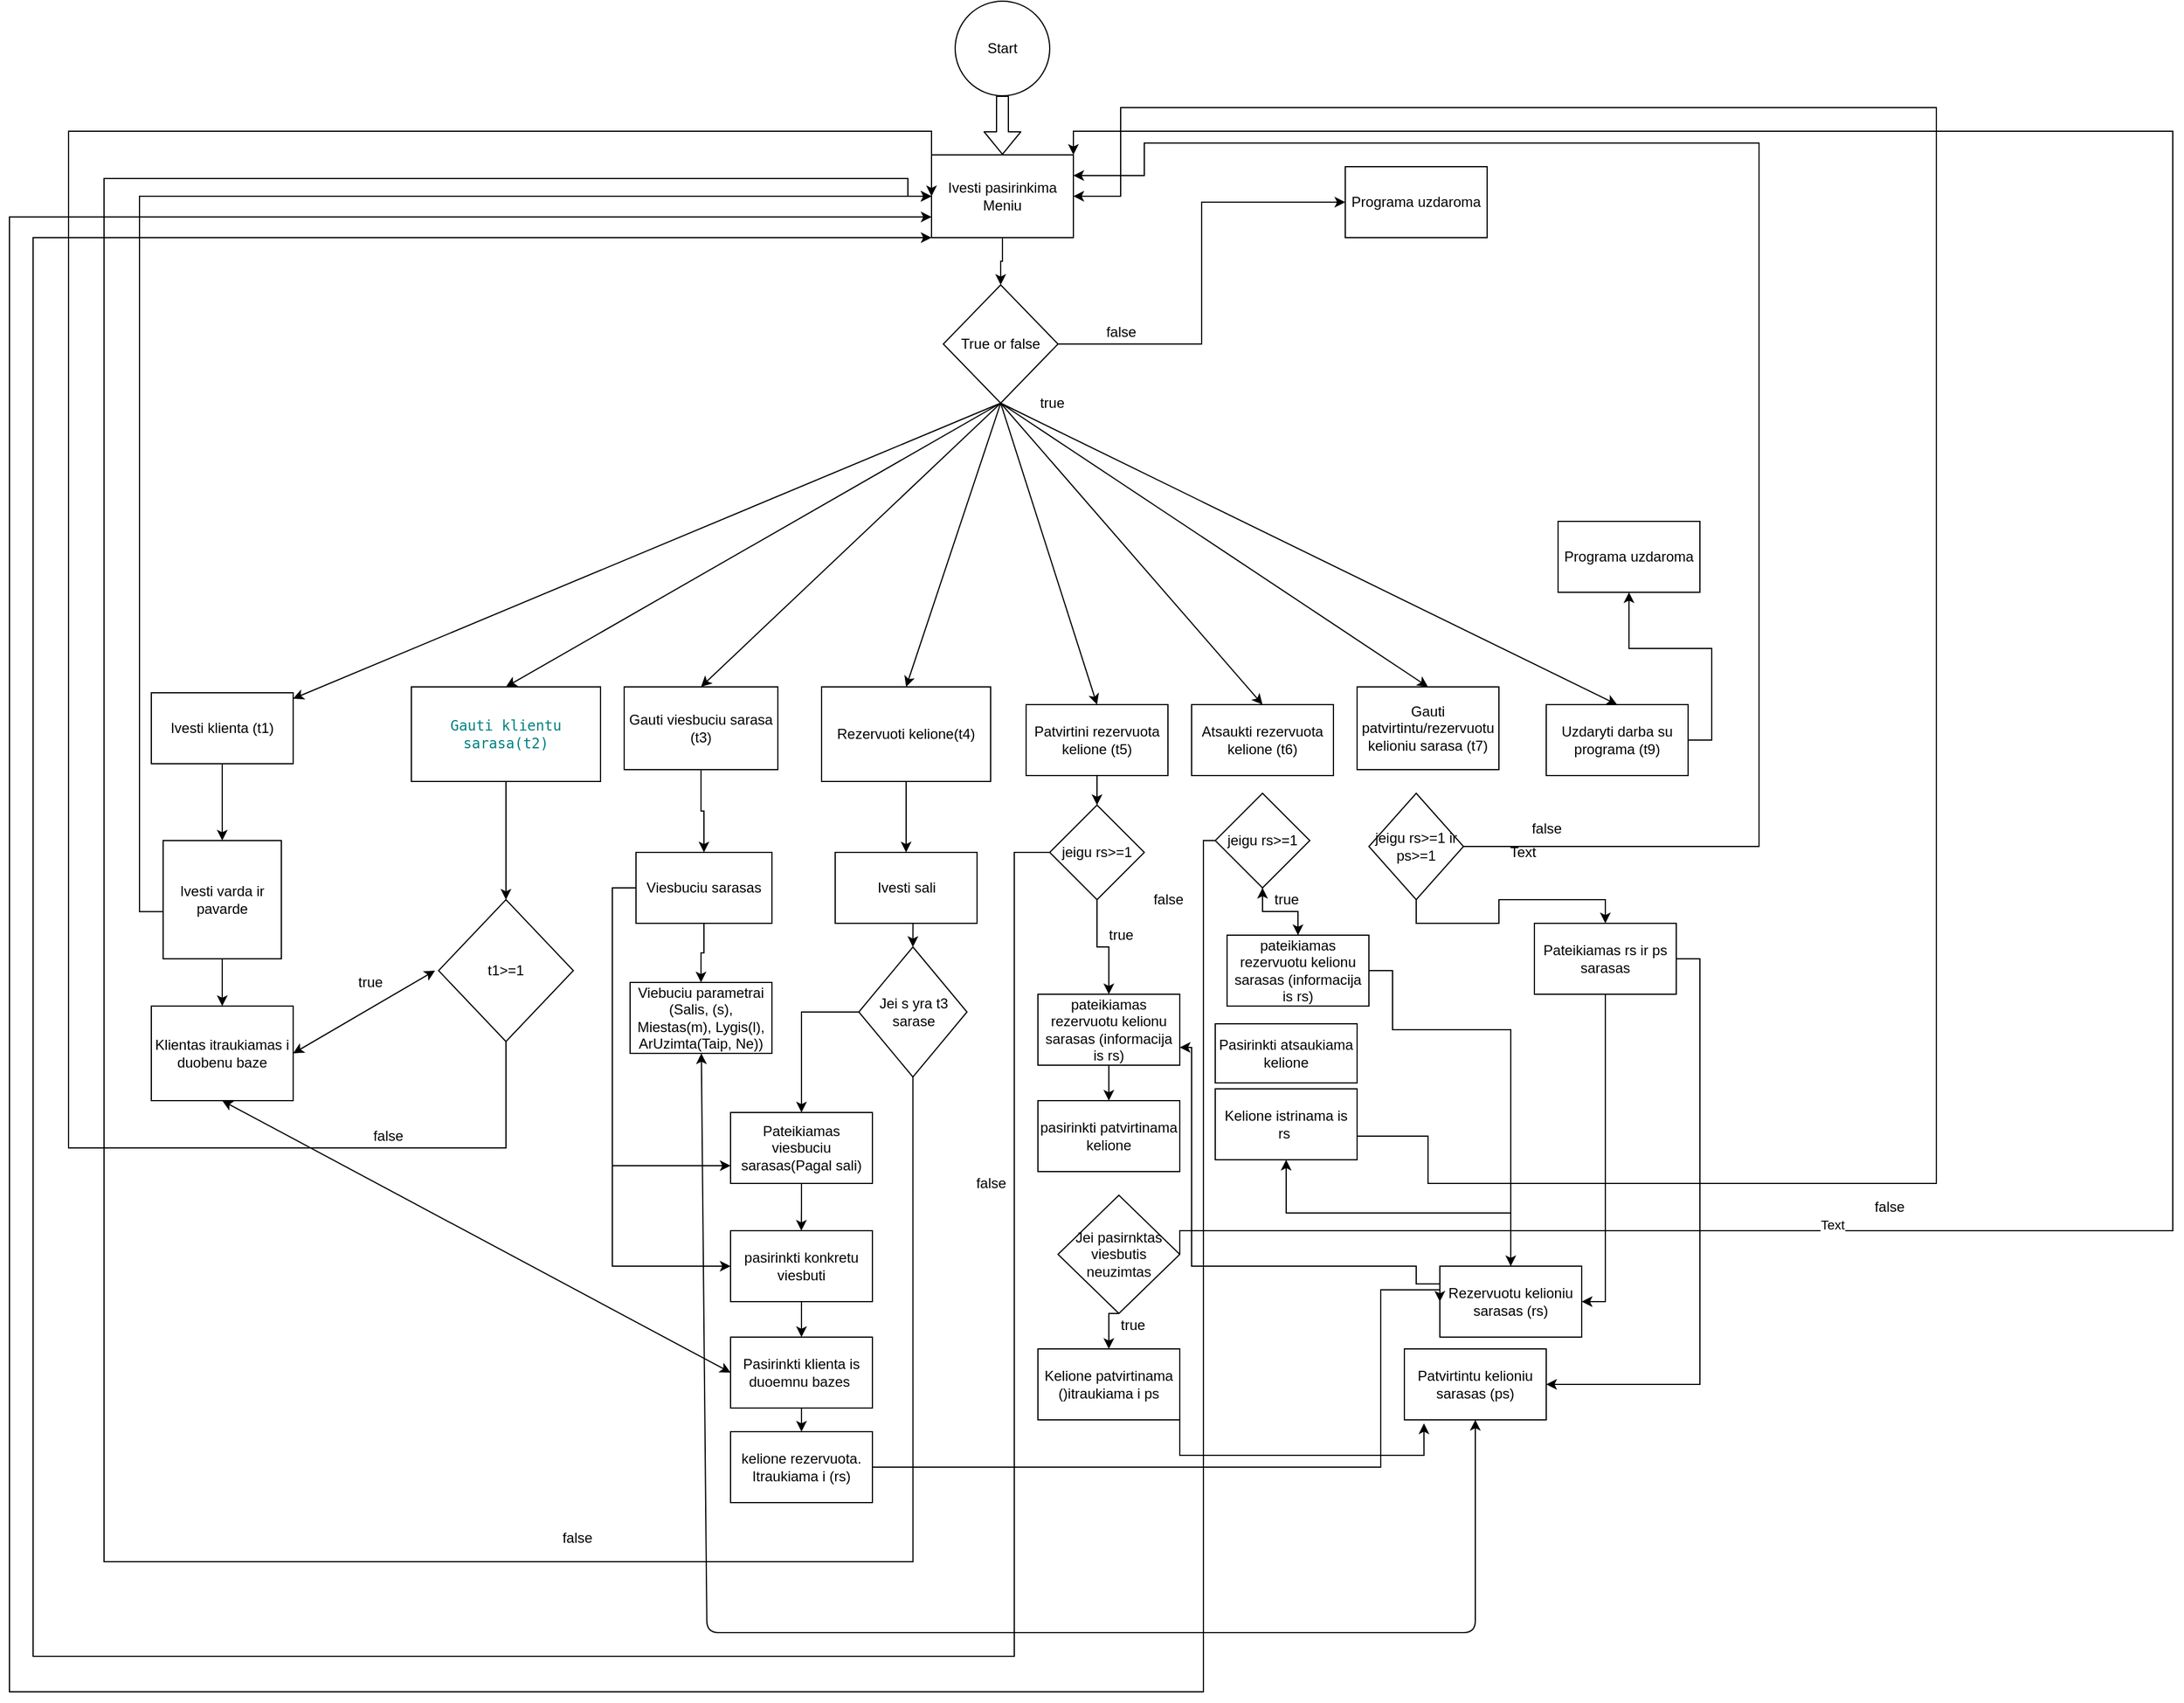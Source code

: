 <mxfile version="13.8.5" type="github"><diagram id="2vNonAhMgDnT4JvNwAJy" name="Page-1"><mxGraphModel dx="2076" dy="1160" grid="1" gridSize="10" guides="1" tooltips="1" connect="1" arrows="1" fold="1" page="1" pageScale="1" pageWidth="827" pageHeight="1169" math="0" shadow="0"><root><mxCell id="0"/><mxCell id="1" parent="0"/><mxCell id="WD3EfphbNT_lVAOyRKXD-26" style="edgeStyle=orthogonalEdgeStyle;rounded=0;orthogonalLoop=1;jettySize=auto;html=1;exitX=0.5;exitY=1;exitDx=0;exitDy=0;" edge="1" parent="1" source="o8tx3uXJl7kgVibqLy7r-1" target="WD3EfphbNT_lVAOyRKXD-19"><mxGeometry relative="1" as="geometry"/></mxCell><mxCell id="o8tx3uXJl7kgVibqLy7r-1" value="Ivesti pasirinkima Meniu" style="rounded=0;whiteSpace=wrap;html=1;direction=east;" parent="1" vertex="1"><mxGeometry x="800" y="150" width="120" height="70" as="geometry"/></mxCell><mxCell id="o8tx3uXJl7kgVibqLy7r-2" value="Ivesti klienta (t1)" style="rounded=0;whiteSpace=wrap;html=1;" parent="1" vertex="1"><mxGeometry x="140" y="605" width="120" height="60" as="geometry"/></mxCell><mxCell id="WD3EfphbNT_lVAOyRKXD-34" style="edgeStyle=orthogonalEdgeStyle;rounded=0;orthogonalLoop=1;jettySize=auto;html=1;exitX=0.5;exitY=1;exitDx=0;exitDy=0;" edge="1" parent="1" source="o8tx3uXJl7kgVibqLy7r-3" target="WD3EfphbNT_lVAOyRKXD-31"><mxGeometry relative="1" as="geometry"/></mxCell><mxCell id="o8tx3uXJl7kgVibqLy7r-3" value="&lt;font color=&quot;#008080&quot; face=&quot;jetbrains mono, monospace&quot;&gt;Gauti klientu sarasa(t2)&lt;/font&gt;" style="rounded=0;whiteSpace=wrap;html=1;" parent="1" vertex="1"><mxGeometry x="360" y="600" width="160" height="80" as="geometry"/></mxCell><mxCell id="WD3EfphbNT_lVAOyRKXD-99" style="edgeStyle=orthogonalEdgeStyle;rounded=0;orthogonalLoop=1;jettySize=auto;html=1;exitX=0.5;exitY=1;exitDx=0;exitDy=0;entryX=0.5;entryY=0;entryDx=0;entryDy=0;" edge="1" parent="1" source="o8tx3uXJl7kgVibqLy7r-4" target="WD3EfphbNT_lVAOyRKXD-38"><mxGeometry relative="1" as="geometry"/></mxCell><mxCell id="o8tx3uXJl7kgVibqLy7r-4" value="Gauti viesbuciu sarasa (t3)" style="rounded=0;whiteSpace=wrap;html=1;" parent="1" vertex="1"><mxGeometry x="540" y="600" width="130" height="70" as="geometry"/></mxCell><mxCell id="o8tx3uXJl7kgVibqLy7r-9" value="" style="endArrow=classic;html=1;exitX=0.5;exitY=1;exitDx=0;exitDy=0;" parent="1" source="WD3EfphbNT_lVAOyRKXD-19" target="o8tx3uXJl7kgVibqLy7r-2" edge="1"><mxGeometry width="50" height="50" relative="1" as="geometry"><mxPoint x="360" y="120" as="sourcePoint"/><mxPoint x="410" y="70" as="targetPoint"/></mxGeometry></mxCell><mxCell id="o8tx3uXJl7kgVibqLy7r-10" value="" style="endArrow=classic;html=1;exitX=0.5;exitY=1;exitDx=0;exitDy=0;entryX=0.5;entryY=0;entryDx=0;entryDy=0;" parent="1" source="WD3EfphbNT_lVAOyRKXD-19" target="o8tx3uXJl7kgVibqLy7r-3" edge="1"><mxGeometry width="50" height="50" relative="1" as="geometry"><mxPoint x="400" y="300" as="sourcePoint"/><mxPoint x="450" y="250" as="targetPoint"/></mxGeometry></mxCell><mxCell id="o8tx3uXJl7kgVibqLy7r-12" value="" style="endArrow=classic;html=1;exitX=0.5;exitY=1;exitDx=0;exitDy=0;entryX=0.5;entryY=0;entryDx=0;entryDy=0;" parent="1" source="WD3EfphbNT_lVAOyRKXD-19" target="o8tx3uXJl7kgVibqLy7r-4" edge="1"><mxGeometry width="50" height="50" relative="1" as="geometry"><mxPoint x="400" y="200" as="sourcePoint"/><mxPoint x="450" y="150" as="targetPoint"/></mxGeometry></mxCell><mxCell id="o8tx3uXJl7kgVibqLy7r-13" value="Start" style="ellipse;whiteSpace=wrap;html=1;aspect=fixed;" parent="1" vertex="1"><mxGeometry x="820" y="20" width="80" height="80" as="geometry"/></mxCell><mxCell id="o8tx3uXJl7kgVibqLy7r-14" value="" style="shape=flexArrow;endArrow=classic;html=1;exitX=0.5;exitY=1;exitDx=0;exitDy=0;" parent="1" target="o8tx3uXJl7kgVibqLy7r-1" edge="1" source="o8tx3uXJl7kgVibqLy7r-13"><mxGeometry width="50" height="50" relative="1" as="geometry"><mxPoint x="363" y="90" as="sourcePoint"/><mxPoint x="410" y="40" as="targetPoint"/></mxGeometry></mxCell><mxCell id="WD3EfphbNT_lVAOyRKXD-29" style="edgeStyle=orthogonalEdgeStyle;rounded=0;orthogonalLoop=1;jettySize=auto;html=1;exitX=0.5;exitY=1;exitDx=0;exitDy=0;" edge="1" parent="1" source="o8tx3uXJl7kgVibqLy7r-15" target="WD3EfphbNT_lVAOyRKXD-30"><mxGeometry relative="1" as="geometry"><mxPoint x="199.857" y="870" as="targetPoint"/></mxGeometry></mxCell><mxCell id="o8tx3uXJl7kgVibqLy7r-15" value="Ivesti varda ir pavarde" style="whiteSpace=wrap;html=1;aspect=fixed;" parent="1" vertex="1"><mxGeometry x="150" y="730" width="100" height="100" as="geometry"/></mxCell><mxCell id="o8tx3uXJl7kgVibqLy7r-16" value="" style="endArrow=classic;html=1;exitX=0.5;exitY=1;exitDx=0;exitDy=0;entryX=0.5;entryY=0;entryDx=0;entryDy=0;" parent="1" source="o8tx3uXJl7kgVibqLy7r-2" target="o8tx3uXJl7kgVibqLy7r-15" edge="1"><mxGeometry width="50" height="50" relative="1" as="geometry"><mxPoint x="440" y="610" as="sourcePoint"/><mxPoint x="490" y="560" as="targetPoint"/></mxGeometry></mxCell><mxCell id="o8tx3uXJl7kgVibqLy7r-23" style="edgeStyle=orthogonalEdgeStyle;rounded=0;orthogonalLoop=1;jettySize=auto;html=1;exitX=0.001;exitY=0.601;exitDx=0;exitDy=0;entryX=0;entryY=0.5;entryDx=0;entryDy=0;exitPerimeter=0;" parent="1" source="o8tx3uXJl7kgVibqLy7r-15" target="o8tx3uXJl7kgVibqLy7r-1" edge="1"><mxGeometry relative="1" as="geometry"><mxPoint x="110" y="500" as="sourcePoint"/></mxGeometry></mxCell><mxCell id="WD3EfphbNT_lVAOyRKXD-57" style="edgeStyle=orthogonalEdgeStyle;rounded=0;orthogonalLoop=1;jettySize=auto;html=1;exitX=0.5;exitY=1;exitDx=0;exitDy=0;" edge="1" parent="1" source="WD3EfphbNT_lVAOyRKXD-3" target="WD3EfphbNT_lVAOyRKXD-40"><mxGeometry relative="1" as="geometry"/></mxCell><mxCell id="WD3EfphbNT_lVAOyRKXD-3" value="Rezervuoti kelione(t4)" style="rounded=0;whiteSpace=wrap;html=1;" vertex="1" parent="1"><mxGeometry x="707" y="600" width="143" height="80" as="geometry"/></mxCell><mxCell id="WD3EfphbNT_lVAOyRKXD-74" style="edgeStyle=orthogonalEdgeStyle;rounded=0;orthogonalLoop=1;jettySize=auto;html=1;exitX=0.5;exitY=1;exitDx=0;exitDy=0;" edge="1" parent="1" source="WD3EfphbNT_lVAOyRKXD-4" target="WD3EfphbNT_lVAOyRKXD-61"><mxGeometry relative="1" as="geometry"/></mxCell><mxCell id="WD3EfphbNT_lVAOyRKXD-4" value="Patvirtini rezervuota kelione (t5)" style="rounded=0;whiteSpace=wrap;html=1;" vertex="1" parent="1"><mxGeometry x="880" y="615" width="120" height="60" as="geometry"/></mxCell><mxCell id="WD3EfphbNT_lVAOyRKXD-5" value="Gauti patvirtintu/rezervuotu kelioniu sarasa (t7)" style="rounded=0;whiteSpace=wrap;html=1;" vertex="1" parent="1"><mxGeometry x="1160" y="600" width="120" height="70" as="geometry"/></mxCell><mxCell id="WD3EfphbNT_lVAOyRKXD-7" value="Atsaukti rezervuota kelione (t6)" style="rounded=0;whiteSpace=wrap;html=1;" vertex="1" parent="1"><mxGeometry x="1020" y="615" width="120" height="60" as="geometry"/></mxCell><mxCell id="WD3EfphbNT_lVAOyRKXD-97" style="edgeStyle=orthogonalEdgeStyle;rounded=0;orthogonalLoop=1;jettySize=auto;html=1;exitX=1;exitY=0.5;exitDx=0;exitDy=0;" edge="1" parent="1" source="WD3EfphbNT_lVAOyRKXD-8" target="WD3EfphbNT_lVAOyRKXD-98"><mxGeometry relative="1" as="geometry"><mxPoint x="1390" y="490" as="targetPoint"/></mxGeometry></mxCell><mxCell id="WD3EfphbNT_lVAOyRKXD-8" value="Uzdaryti darba su programa (t9)" style="rounded=0;whiteSpace=wrap;html=1;" vertex="1" parent="1"><mxGeometry x="1320" y="615" width="120" height="60" as="geometry"/></mxCell><mxCell id="WD3EfphbNT_lVAOyRKXD-10" value="" style="endArrow=classic;html=1;entryX=0.5;entryY=0;entryDx=0;entryDy=0;exitX=0.5;exitY=1;exitDx=0;exitDy=0;" edge="1" parent="1" source="WD3EfphbNT_lVAOyRKXD-19" target="WD3EfphbNT_lVAOyRKXD-3"><mxGeometry width="50" height="50" relative="1" as="geometry"><mxPoint x="365" y="220" as="sourcePoint"/><mxPoint x="830" y="270" as="targetPoint"/></mxGeometry></mxCell><mxCell id="WD3EfphbNT_lVAOyRKXD-12" value="" style="endArrow=classic;html=1;exitX=0.5;exitY=1;exitDx=0;exitDy=0;entryX=0.5;entryY=0;entryDx=0;entryDy=0;" edge="1" parent="1" source="WD3EfphbNT_lVAOyRKXD-19" target="WD3EfphbNT_lVAOyRKXD-4"><mxGeometry width="50" height="50" relative="1" as="geometry"><mxPoint x="780" y="320" as="sourcePoint"/><mxPoint x="830" y="270" as="targetPoint"/></mxGeometry></mxCell><mxCell id="WD3EfphbNT_lVAOyRKXD-13" value="" style="endArrow=classic;html=1;exitX=0.5;exitY=1;exitDx=0;exitDy=0;exitPerimeter=0;entryX=0.5;entryY=0;entryDx=0;entryDy=0;" edge="1" parent="1" source="WD3EfphbNT_lVAOyRKXD-19" target="WD3EfphbNT_lVAOyRKXD-7"><mxGeometry width="50" height="50" relative="1" as="geometry"><mxPoint x="590" y="295" as="sourcePoint"/><mxPoint x="1040" y="345" as="targetPoint"/></mxGeometry></mxCell><mxCell id="WD3EfphbNT_lVAOyRKXD-14" value="" style="endArrow=classic;html=1;exitX=0.5;exitY=1;exitDx=0;exitDy=0;entryX=0.5;entryY=0;entryDx=0;entryDy=0;" edge="1" parent="1" source="WD3EfphbNT_lVAOyRKXD-19" target="WD3EfphbNT_lVAOyRKXD-5"><mxGeometry width="50" height="50" relative="1" as="geometry"><mxPoint x="780" y="320" as="sourcePoint"/><mxPoint x="830" y="270" as="targetPoint"/></mxGeometry></mxCell><mxCell id="WD3EfphbNT_lVAOyRKXD-15" value="" style="endArrow=classic;html=1;exitX=0.5;exitY=1;exitDx=0;exitDy=0;entryX=0.5;entryY=0;entryDx=0;entryDy=0;" edge="1" parent="1" source="WD3EfphbNT_lVAOyRKXD-19" target="WD3EfphbNT_lVAOyRKXD-8"><mxGeometry width="50" height="50" relative="1" as="geometry"><mxPoint x="800" y="320" as="sourcePoint"/><mxPoint x="850" y="270" as="targetPoint"/></mxGeometry></mxCell><mxCell id="WD3EfphbNT_lVAOyRKXD-24" style="edgeStyle=orthogonalEdgeStyle;rounded=0;orthogonalLoop=1;jettySize=auto;html=1;exitX=1;exitY=0.5;exitDx=0;exitDy=0;entryX=0;entryY=0.5;entryDx=0;entryDy=0;" edge="1" parent="1" source="WD3EfphbNT_lVAOyRKXD-19" target="WD3EfphbNT_lVAOyRKXD-23"><mxGeometry relative="1" as="geometry"/></mxCell><mxCell id="WD3EfphbNT_lVAOyRKXD-19" value="True or false" style="rhombus;whiteSpace=wrap;html=1;" vertex="1" parent="1"><mxGeometry x="810" y="260" width="97" height="100" as="geometry"/></mxCell><mxCell id="WD3EfphbNT_lVAOyRKXD-23" value="Programa uzdaroma" style="rounded=0;whiteSpace=wrap;html=1;" vertex="1" parent="1"><mxGeometry x="1150" y="160" width="120" height="60" as="geometry"/></mxCell><mxCell id="WD3EfphbNT_lVAOyRKXD-25" value="false" style="text;html=1;align=center;verticalAlign=middle;resizable=0;points=[];autosize=1;" vertex="1" parent="1"><mxGeometry x="940" y="290" width="40" height="20" as="geometry"/></mxCell><mxCell id="WD3EfphbNT_lVAOyRKXD-27" value="&amp;nbsp;true" style="text;html=1;align=center;verticalAlign=middle;resizable=0;points=[];autosize=1;" vertex="1" parent="1"><mxGeometry x="880" y="350" width="40" height="20" as="geometry"/></mxCell><mxCell id="WD3EfphbNT_lVAOyRKXD-30" value="Klientas itraukiamas i duobenu baze" style="rounded=0;whiteSpace=wrap;html=1;" vertex="1" parent="1"><mxGeometry x="140" y="870" width="120" height="80" as="geometry"/></mxCell><mxCell id="WD3EfphbNT_lVAOyRKXD-32" style="edgeStyle=orthogonalEdgeStyle;rounded=0;orthogonalLoop=1;jettySize=auto;html=1;exitX=0.5;exitY=1;exitDx=0;exitDy=0;entryX=0;entryY=0.5;entryDx=0;entryDy=0;" edge="1" parent="1" source="WD3EfphbNT_lVAOyRKXD-31" target="o8tx3uXJl7kgVibqLy7r-1"><mxGeometry relative="1" as="geometry"><mxPoint x="610" y="820" as="targetPoint"/><Array as="points"><mxPoint x="440" y="990"/><mxPoint x="70" y="990"/><mxPoint x="70" y="130"/><mxPoint x="800" y="130"/></Array></mxGeometry></mxCell><mxCell id="WD3EfphbNT_lVAOyRKXD-31" value="t1&amp;gt;=1" style="rhombus;whiteSpace=wrap;html=1;" vertex="1" parent="1"><mxGeometry x="383" y="780" width="114" height="120" as="geometry"/></mxCell><mxCell id="WD3EfphbNT_lVAOyRKXD-35" value="false" style="text;html=1;align=center;verticalAlign=middle;resizable=0;points=[];autosize=1;" vertex="1" parent="1"><mxGeometry x="320" y="970" width="40" height="20" as="geometry"/></mxCell><mxCell id="WD3EfphbNT_lVAOyRKXD-36" value="" style="endArrow=classic;startArrow=classic;html=1;exitX=1;exitY=0.5;exitDx=0;exitDy=0;" edge="1" parent="1" source="WD3EfphbNT_lVAOyRKXD-30"><mxGeometry width="50" height="50" relative="1" as="geometry"><mxPoint x="510" y="920" as="sourcePoint"/><mxPoint x="380" y="840" as="targetPoint"/></mxGeometry></mxCell><mxCell id="WD3EfphbNT_lVAOyRKXD-37" value="true" style="text;html=1;align=center;verticalAlign=middle;resizable=0;points=[];autosize=1;" vertex="1" parent="1"><mxGeometry x="305" y="840" width="40" height="20" as="geometry"/></mxCell><mxCell id="WD3EfphbNT_lVAOyRKXD-47" style="edgeStyle=orthogonalEdgeStyle;rounded=0;orthogonalLoop=1;jettySize=auto;html=1;exitX=0;exitY=0.5;exitDx=0;exitDy=0;entryX=0;entryY=0.75;entryDx=0;entryDy=0;" edge="1" parent="1" source="WD3EfphbNT_lVAOyRKXD-38" target="WD3EfphbNT_lVAOyRKXD-45"><mxGeometry relative="1" as="geometry"/></mxCell><mxCell id="WD3EfphbNT_lVAOyRKXD-49" style="edgeStyle=orthogonalEdgeStyle;rounded=0;orthogonalLoop=1;jettySize=auto;html=1;exitX=0;exitY=0.5;exitDx=0;exitDy=0;entryX=0;entryY=0.5;entryDx=0;entryDy=0;" edge="1" parent="1" source="WD3EfphbNT_lVAOyRKXD-38" target="WD3EfphbNT_lVAOyRKXD-48"><mxGeometry relative="1" as="geometry"/></mxCell><mxCell id="WD3EfphbNT_lVAOyRKXD-100" style="edgeStyle=orthogonalEdgeStyle;rounded=0;orthogonalLoop=1;jettySize=auto;html=1;exitX=0.5;exitY=1;exitDx=0;exitDy=0;" edge="1" parent="1" source="WD3EfphbNT_lVAOyRKXD-38" target="WD3EfphbNT_lVAOyRKXD-39"><mxGeometry relative="1" as="geometry"/></mxCell><mxCell id="WD3EfphbNT_lVAOyRKXD-38" value="Viesbuciu sarasas" style="rounded=0;whiteSpace=wrap;html=1;" vertex="1" parent="1"><mxGeometry x="550" y="740" width="115" height="60" as="geometry"/></mxCell><mxCell id="WD3EfphbNT_lVAOyRKXD-39" value="Viebuciu parametrai (Salis, (s), Miestas(m), Lygis(l), ArUzimta(Taip, Ne))" style="rounded=0;whiteSpace=wrap;html=1;" vertex="1" parent="1"><mxGeometry x="545" y="850" width="120" height="60" as="geometry"/></mxCell><mxCell id="WD3EfphbNT_lVAOyRKXD-58" style="edgeStyle=orthogonalEdgeStyle;rounded=0;orthogonalLoop=1;jettySize=auto;html=1;exitX=0.5;exitY=1;exitDx=0;exitDy=0;entryX=0.5;entryY=0;entryDx=0;entryDy=0;" edge="1" parent="1" source="WD3EfphbNT_lVAOyRKXD-40" target="WD3EfphbNT_lVAOyRKXD-41"><mxGeometry relative="1" as="geometry"/></mxCell><mxCell id="WD3EfphbNT_lVAOyRKXD-40" value="Ivesti sali" style="rounded=0;whiteSpace=wrap;html=1;" vertex="1" parent="1"><mxGeometry x="718.5" y="740" width="120" height="60" as="geometry"/></mxCell><mxCell id="WD3EfphbNT_lVAOyRKXD-42" style="edgeStyle=orthogonalEdgeStyle;rounded=0;orthogonalLoop=1;jettySize=auto;html=1;exitX=0.5;exitY=1;exitDx=0;exitDy=0;entryX=0;entryY=0.5;entryDx=0;entryDy=0;" edge="1" parent="1" source="WD3EfphbNT_lVAOyRKXD-41" target="o8tx3uXJl7kgVibqLy7r-1"><mxGeometry relative="1" as="geometry"><Array as="points"><mxPoint x="784" y="1340"/><mxPoint x="100" y="1340"/><mxPoint x="100" y="170"/><mxPoint x="780" y="170"/><mxPoint x="780" y="185"/></Array></mxGeometry></mxCell><mxCell id="WD3EfphbNT_lVAOyRKXD-44" style="edgeStyle=orthogonalEdgeStyle;rounded=0;orthogonalLoop=1;jettySize=auto;html=1;exitX=0;exitY=0.5;exitDx=0;exitDy=0;" edge="1" parent="1" source="WD3EfphbNT_lVAOyRKXD-41" target="WD3EfphbNT_lVAOyRKXD-45"><mxGeometry relative="1" as="geometry"><mxPoint x="860" y="910" as="targetPoint"/></mxGeometry></mxCell><mxCell id="WD3EfphbNT_lVAOyRKXD-41" value="Jei s yra t3 sarase" style="rhombus;whiteSpace=wrap;html=1;" vertex="1" parent="1"><mxGeometry x="738.5" y="820" width="91.5" height="110" as="geometry"/></mxCell><mxCell id="WD3EfphbNT_lVAOyRKXD-43" value="false" style="text;html=1;align=center;verticalAlign=middle;resizable=0;points=[];autosize=1;" vertex="1" parent="1"><mxGeometry x="480" y="1310" width="40" height="20" as="geometry"/></mxCell><mxCell id="WD3EfphbNT_lVAOyRKXD-46" style="edgeStyle=orthogonalEdgeStyle;rounded=0;orthogonalLoop=1;jettySize=auto;html=1;exitX=0.5;exitY=1;exitDx=0;exitDy=0;" edge="1" parent="1" source="WD3EfphbNT_lVAOyRKXD-45"><mxGeometry relative="1" as="geometry"><mxPoint x="689.857" y="1060" as="targetPoint"/></mxGeometry></mxCell><mxCell id="WD3EfphbNT_lVAOyRKXD-45" value="Pateikiamas viesbuciu sarasas(Pagal sali)" style="rounded=0;whiteSpace=wrap;html=1;" vertex="1" parent="1"><mxGeometry x="630" y="960" width="120" height="60" as="geometry"/></mxCell><mxCell id="WD3EfphbNT_lVAOyRKXD-53" style="edgeStyle=orthogonalEdgeStyle;rounded=0;orthogonalLoop=1;jettySize=auto;html=1;exitX=0.5;exitY=1;exitDx=0;exitDy=0;entryX=0.5;entryY=0;entryDx=0;entryDy=0;" edge="1" parent="1" source="WD3EfphbNT_lVAOyRKXD-48" target="WD3EfphbNT_lVAOyRKXD-50"><mxGeometry relative="1" as="geometry"/></mxCell><mxCell id="WD3EfphbNT_lVAOyRKXD-48" value="pasirinkti konkretu viesbuti" style="rounded=0;whiteSpace=wrap;html=1;" vertex="1" parent="1"><mxGeometry x="630" y="1060" width="120" height="60" as="geometry"/></mxCell><mxCell id="WD3EfphbNT_lVAOyRKXD-59" style="edgeStyle=orthogonalEdgeStyle;rounded=0;orthogonalLoop=1;jettySize=auto;html=1;exitX=0.5;exitY=1;exitDx=0;exitDy=0;entryX=0.5;entryY=0;entryDx=0;entryDy=0;" edge="1" parent="1" source="WD3EfphbNT_lVAOyRKXD-50" target="WD3EfphbNT_lVAOyRKXD-56"><mxGeometry relative="1" as="geometry"/></mxCell><mxCell id="WD3EfphbNT_lVAOyRKXD-50" value="Pasirinkti klienta is duoemnu bazes&amp;nbsp;" style="rounded=0;whiteSpace=wrap;html=1;" vertex="1" parent="1"><mxGeometry x="630" y="1150" width="120" height="60" as="geometry"/></mxCell><mxCell id="WD3EfphbNT_lVAOyRKXD-52" value="" style="endArrow=classic;startArrow=classic;html=1;exitX=0;exitY=0.5;exitDx=0;exitDy=0;entryX=0.5;entryY=1;entryDx=0;entryDy=0;" edge="1" parent="1" source="WD3EfphbNT_lVAOyRKXD-50" target="WD3EfphbNT_lVAOyRKXD-30"><mxGeometry width="50" height="50" relative="1" as="geometry"><mxPoint x="730" y="930" as="sourcePoint"/><mxPoint x="780" y="880" as="targetPoint"/></mxGeometry></mxCell><mxCell id="WD3EfphbNT_lVAOyRKXD-67" style="edgeStyle=orthogonalEdgeStyle;rounded=0;orthogonalLoop=1;jettySize=auto;html=1;exitX=0;exitY=0.25;exitDx=0;exitDy=0;entryX=1;entryY=0.75;entryDx=0;entryDy=0;" edge="1" parent="1" source="WD3EfphbNT_lVAOyRKXD-54" target="WD3EfphbNT_lVAOyRKXD-66"><mxGeometry relative="1" as="geometry"><Array as="points"><mxPoint x="1210" y="1105"/><mxPoint x="1210" y="1090"/><mxPoint x="1020" y="1090"/><mxPoint x="1020" y="905"/></Array></mxGeometry></mxCell><mxCell id="WD3EfphbNT_lVAOyRKXD-87" style="edgeStyle=orthogonalEdgeStyle;rounded=0;orthogonalLoop=1;jettySize=auto;html=1;exitX=0.5;exitY=0;exitDx=0;exitDy=0;entryX=0.5;entryY=1;entryDx=0;entryDy=0;" edge="1" parent="1" source="WD3EfphbNT_lVAOyRKXD-54" target="WD3EfphbNT_lVAOyRKXD-85"><mxGeometry relative="1" as="geometry"/></mxCell><mxCell id="WD3EfphbNT_lVAOyRKXD-54" value="Rezervuotu kelioniu sarasas (rs)" style="rounded=0;whiteSpace=wrap;html=1;" vertex="1" parent="1"><mxGeometry x="1230" y="1090" width="120" height="60" as="geometry"/></mxCell><mxCell id="WD3EfphbNT_lVAOyRKXD-55" value="Patvirtintu kelioniu sarasas (ps)" style="rounded=0;whiteSpace=wrap;html=1;" vertex="1" parent="1"><mxGeometry x="1200" y="1160" width="120" height="60" as="geometry"/></mxCell><mxCell id="WD3EfphbNT_lVAOyRKXD-60" style="edgeStyle=orthogonalEdgeStyle;rounded=0;orthogonalLoop=1;jettySize=auto;html=1;exitX=1;exitY=0.5;exitDx=0;exitDy=0;entryX=0;entryY=0.5;entryDx=0;entryDy=0;" edge="1" parent="1" source="WD3EfphbNT_lVAOyRKXD-56" target="WD3EfphbNT_lVAOyRKXD-54"><mxGeometry relative="1" as="geometry"><Array as="points"><mxPoint x="1180" y="1260"/><mxPoint x="1180" y="1110"/><mxPoint x="1230" y="1110"/></Array></mxGeometry></mxCell><mxCell id="WD3EfphbNT_lVAOyRKXD-56" value="kelione rezervuota. Itraukiama i (rs)" style="rounded=0;whiteSpace=wrap;html=1;" vertex="1" parent="1"><mxGeometry x="630" y="1230" width="120" height="60" as="geometry"/></mxCell><mxCell id="WD3EfphbNT_lVAOyRKXD-62" style="edgeStyle=orthogonalEdgeStyle;rounded=0;orthogonalLoop=1;jettySize=auto;html=1;exitX=0;exitY=0.5;exitDx=0;exitDy=0;entryX=0;entryY=1;entryDx=0;entryDy=0;" edge="1" parent="1" source="WD3EfphbNT_lVAOyRKXD-61" target="o8tx3uXJl7kgVibqLy7r-1"><mxGeometry relative="1" as="geometry"><Array as="points"><mxPoint x="870" y="740"/><mxPoint x="870" y="1420"/><mxPoint x="40" y="1420"/><mxPoint x="40" y="220"/></Array></mxGeometry></mxCell><mxCell id="WD3EfphbNT_lVAOyRKXD-64" style="edgeStyle=orthogonalEdgeStyle;rounded=0;orthogonalLoop=1;jettySize=auto;html=1;exitX=0.5;exitY=1;exitDx=0;exitDy=0;entryX=0.5;entryY=0;entryDx=0;entryDy=0;" edge="1" parent="1" source="WD3EfphbNT_lVAOyRKXD-61" target="WD3EfphbNT_lVAOyRKXD-66"><mxGeometry relative="1" as="geometry"><mxPoint x="939.857" y="840" as="targetPoint"/></mxGeometry></mxCell><mxCell id="WD3EfphbNT_lVAOyRKXD-61" value="jeigu rs&amp;gt;=1" style="rhombus;whiteSpace=wrap;html=1;" vertex="1" parent="1"><mxGeometry x="900" y="700" width="80" height="80" as="geometry"/></mxCell><mxCell id="WD3EfphbNT_lVAOyRKXD-63" value="false" style="text;html=1;align=center;verticalAlign=middle;resizable=0;points=[];autosize=1;" vertex="1" parent="1"><mxGeometry x="830" y="1010" width="40" height="20" as="geometry"/></mxCell><mxCell id="WD3EfphbNT_lVAOyRKXD-65" value="true" style="text;html=1;align=center;verticalAlign=middle;resizable=0;points=[];autosize=1;" vertex="1" parent="1"><mxGeometry x="940" y="800" width="40" height="20" as="geometry"/></mxCell><mxCell id="WD3EfphbNT_lVAOyRKXD-72" style="edgeStyle=orthogonalEdgeStyle;rounded=0;orthogonalLoop=1;jettySize=auto;html=1;exitX=0.5;exitY=1;exitDx=0;exitDy=0;entryX=0.5;entryY=0;entryDx=0;entryDy=0;" edge="1" parent="1" source="WD3EfphbNT_lVAOyRKXD-66" target="WD3EfphbNT_lVAOyRKXD-68"><mxGeometry relative="1" as="geometry"/></mxCell><mxCell id="WD3EfphbNT_lVAOyRKXD-66" value="pateikiamas rezervuotu kelionu sarasas (informacija is rs)" style="rounded=0;whiteSpace=wrap;html=1;" vertex="1" parent="1"><mxGeometry x="890" y="860" width="120" height="60" as="geometry"/></mxCell><mxCell id="WD3EfphbNT_lVAOyRKXD-68" value="pasirinkti patvirtinama kelione" style="rounded=0;whiteSpace=wrap;html=1;" vertex="1" parent="1"><mxGeometry x="890" y="950" width="120" height="60" as="geometry"/></mxCell><mxCell id="WD3EfphbNT_lVAOyRKXD-70" style="edgeStyle=orthogonalEdgeStyle;rounded=0;orthogonalLoop=1;jettySize=auto;html=1;exitX=1;exitY=0.5;exitDx=0;exitDy=0;entryX=0.138;entryY=1.05;entryDx=0;entryDy=0;entryPerimeter=0;" edge="1" parent="1" source="WD3EfphbNT_lVAOyRKXD-69" target="WD3EfphbNT_lVAOyRKXD-55"><mxGeometry relative="1" as="geometry"><Array as="points"><mxPoint x="1010" y="1250"/><mxPoint x="1217" y="1250"/></Array></mxGeometry></mxCell><mxCell id="WD3EfphbNT_lVAOyRKXD-69" value="Kelione patvirtinama ()itraukiama i ps" style="rounded=0;whiteSpace=wrap;html=1;" vertex="1" parent="1"><mxGeometry x="890" y="1160" width="120" height="60" as="geometry"/></mxCell><mxCell id="WD3EfphbNT_lVAOyRKXD-76" style="edgeStyle=orthogonalEdgeStyle;rounded=0;orthogonalLoop=1;jettySize=auto;html=1;exitX=0;exitY=0.5;exitDx=0;exitDy=0;entryX=0;entryY=0.75;entryDx=0;entryDy=0;" edge="1" parent="1" source="WD3EfphbNT_lVAOyRKXD-75" target="o8tx3uXJl7kgVibqLy7r-1"><mxGeometry relative="1" as="geometry"><Array as="points"><mxPoint x="1030" y="730"/><mxPoint x="1030" y="1450"/><mxPoint x="20" y="1450"/><mxPoint x="20" y="203"/></Array></mxGeometry></mxCell><mxCell id="WD3EfphbNT_lVAOyRKXD-79" style="edgeStyle=orthogonalEdgeStyle;rounded=0;orthogonalLoop=1;jettySize=auto;html=1;exitX=0.5;exitY=1;exitDx=0;exitDy=0;" edge="1" parent="1" source="WD3EfphbNT_lVAOyRKXD-75" target="WD3EfphbNT_lVAOyRKXD-81"><mxGeometry relative="1" as="geometry"><mxPoint x="1079.857" y="810" as="targetPoint"/></mxGeometry></mxCell><mxCell id="WD3EfphbNT_lVAOyRKXD-75" value="&lt;span&gt;jeigu rs&amp;gt;=1&lt;/span&gt;" style="rhombus;whiteSpace=wrap;html=1;" vertex="1" parent="1"><mxGeometry x="1040" y="690" width="80" height="80" as="geometry"/></mxCell><mxCell id="WD3EfphbNT_lVAOyRKXD-78" value="false" style="text;html=1;align=center;verticalAlign=middle;resizable=0;points=[];autosize=1;" vertex="1" parent="1"><mxGeometry x="980" y="770" width="40" height="20" as="geometry"/></mxCell><mxCell id="WD3EfphbNT_lVAOyRKXD-82" value="" style="edgeStyle=orthogonalEdgeStyle;rounded=0;orthogonalLoop=1;jettySize=auto;html=1;" edge="1" parent="1" source="WD3EfphbNT_lVAOyRKXD-81" target="WD3EfphbNT_lVAOyRKXD-75"><mxGeometry relative="1" as="geometry"/></mxCell><mxCell id="WD3EfphbNT_lVAOyRKXD-88" style="edgeStyle=orthogonalEdgeStyle;rounded=0;orthogonalLoop=1;jettySize=auto;html=1;exitX=1;exitY=0.5;exitDx=0;exitDy=0;" edge="1" parent="1" source="WD3EfphbNT_lVAOyRKXD-81" target="WD3EfphbNT_lVAOyRKXD-54"><mxGeometry relative="1" as="geometry"><Array as="points"><mxPoint x="1190" y="840"/><mxPoint x="1190" y="890"/><mxPoint x="1290" y="890"/></Array></mxGeometry></mxCell><mxCell id="WD3EfphbNT_lVAOyRKXD-81" value="pateikiamas rezervuotu kelionu sarasas (informacija is rs)" style="rounded=0;whiteSpace=wrap;html=1;" vertex="1" parent="1"><mxGeometry x="1050" y="810" width="120" height="60" as="geometry"/></mxCell><mxCell id="WD3EfphbNT_lVAOyRKXD-83" value="true" style="text;html=1;align=center;verticalAlign=middle;resizable=0;points=[];autosize=1;" vertex="1" parent="1"><mxGeometry x="1080" y="770" width="40" height="20" as="geometry"/></mxCell><mxCell id="WD3EfphbNT_lVAOyRKXD-84" value="Pasirinkti atsaukiama kelione" style="rounded=0;whiteSpace=wrap;html=1;" vertex="1" parent="1"><mxGeometry x="1040" y="885" width="120" height="50" as="geometry"/></mxCell><mxCell id="WD3EfphbNT_lVAOyRKXD-89" style="edgeStyle=orthogonalEdgeStyle;rounded=0;orthogonalLoop=1;jettySize=auto;html=1;exitX=1;exitY=0.5;exitDx=0;exitDy=0;" edge="1" parent="1" source="WD3EfphbNT_lVAOyRKXD-85" target="o8tx3uXJl7kgVibqLy7r-1"><mxGeometry relative="1" as="geometry"><Array as="points"><mxPoint x="1160" y="980"/><mxPoint x="1220" y="980"/><mxPoint x="1220" y="1020"/><mxPoint x="1650" y="1020"/><mxPoint x="1650" y="110"/><mxPoint x="960" y="110"/><mxPoint x="960" y="185"/></Array></mxGeometry></mxCell><mxCell id="WD3EfphbNT_lVAOyRKXD-85" value="Kelione istrinama is rs&amp;nbsp;" style="rounded=0;whiteSpace=wrap;html=1;" vertex="1" parent="1"><mxGeometry x="1040" y="940" width="120" height="60" as="geometry"/></mxCell><mxCell id="WD3EfphbNT_lVAOyRKXD-91" style="edgeStyle=orthogonalEdgeStyle;rounded=0;orthogonalLoop=1;jettySize=auto;html=1;exitX=1;exitY=0.5;exitDx=0;exitDy=0;entryX=1;entryY=0.25;entryDx=0;entryDy=0;" edge="1" parent="1" source="WD3EfphbNT_lVAOyRKXD-90" target="o8tx3uXJl7kgVibqLy7r-1"><mxGeometry relative="1" as="geometry"><Array as="points"><mxPoint x="1500" y="735"/><mxPoint x="1500" y="140"/><mxPoint x="980" y="140"/><mxPoint x="980" y="168"/></Array></mxGeometry></mxCell><mxCell id="WD3EfphbNT_lVAOyRKXD-93" style="edgeStyle=orthogonalEdgeStyle;rounded=0;orthogonalLoop=1;jettySize=auto;html=1;exitX=0.5;exitY=1;exitDx=0;exitDy=0;" edge="1" parent="1" source="WD3EfphbNT_lVAOyRKXD-90" target="WD3EfphbNT_lVAOyRKXD-94"><mxGeometry relative="1" as="geometry"><mxPoint x="1370" y="830" as="targetPoint"/></mxGeometry></mxCell><mxCell id="WD3EfphbNT_lVAOyRKXD-90" value="&lt;span&gt;jeigu rs&amp;gt;=1 ir ps&amp;gt;=1&lt;/span&gt;" style="rhombus;whiteSpace=wrap;html=1;" vertex="1" parent="1"><mxGeometry x="1170" y="690" width="80" height="90" as="geometry"/></mxCell><mxCell id="WD3EfphbNT_lVAOyRKXD-92" value="false" style="text;html=1;align=center;verticalAlign=middle;resizable=0;points=[];autosize=1;" vertex="1" parent="1"><mxGeometry x="1300" y="710" width="40" height="20" as="geometry"/></mxCell><mxCell id="WD3EfphbNT_lVAOyRKXD-95" style="edgeStyle=orthogonalEdgeStyle;rounded=0;orthogonalLoop=1;jettySize=auto;html=1;exitX=0.5;exitY=1;exitDx=0;exitDy=0;entryX=1;entryY=0.5;entryDx=0;entryDy=0;" edge="1" parent="1" source="WD3EfphbNT_lVAOyRKXD-94" target="WD3EfphbNT_lVAOyRKXD-54"><mxGeometry relative="1" as="geometry"/></mxCell><mxCell id="WD3EfphbNT_lVAOyRKXD-96" style="edgeStyle=orthogonalEdgeStyle;rounded=0;orthogonalLoop=1;jettySize=auto;html=1;exitX=1;exitY=0.5;exitDx=0;exitDy=0;entryX=1;entryY=0.5;entryDx=0;entryDy=0;" edge="1" parent="1" source="WD3EfphbNT_lVAOyRKXD-94" target="WD3EfphbNT_lVAOyRKXD-55"><mxGeometry relative="1" as="geometry"/></mxCell><mxCell id="WD3EfphbNT_lVAOyRKXD-94" value="Pateikiamas rs ir ps sarasas" style="rounded=0;whiteSpace=wrap;html=1;" vertex="1" parent="1"><mxGeometry x="1310" y="800" width="120" height="60" as="geometry"/></mxCell><mxCell id="WD3EfphbNT_lVAOyRKXD-98" value="Programa uzdaroma" style="rounded=0;whiteSpace=wrap;html=1;" vertex="1" parent="1"><mxGeometry x="1330" y="460" width="120" height="60" as="geometry"/></mxCell><mxCell id="WD3EfphbNT_lVAOyRKXD-101" value="" style="endArrow=classic;startArrow=classic;html=1;exitX=0.5;exitY=1;exitDx=0;exitDy=0;" edge="1" parent="1" source="WD3EfphbNT_lVAOyRKXD-55" target="WD3EfphbNT_lVAOyRKXD-39"><mxGeometry width="50" height="50" relative="1" as="geometry"><mxPoint x="940" y="1010" as="sourcePoint"/><mxPoint x="990" y="960" as="targetPoint"/><Array as="points"><mxPoint x="1260" y="1400"/><mxPoint x="1200" y="1400"/><mxPoint x="610" y="1400"/></Array></mxGeometry></mxCell><mxCell id="WD3EfphbNT_lVAOyRKXD-103" style="edgeStyle=orthogonalEdgeStyle;rounded=0;orthogonalLoop=1;jettySize=auto;html=1;exitX=0.5;exitY=1;exitDx=0;exitDy=0;entryX=0.5;entryY=0;entryDx=0;entryDy=0;" edge="1" parent="1" source="WD3EfphbNT_lVAOyRKXD-102" target="WD3EfphbNT_lVAOyRKXD-69"><mxGeometry relative="1" as="geometry"/></mxCell><mxCell id="WD3EfphbNT_lVAOyRKXD-105" style="edgeStyle=orthogonalEdgeStyle;rounded=0;orthogonalLoop=1;jettySize=auto;html=1;exitX=1;exitY=0.5;exitDx=0;exitDy=0;entryX=1;entryY=0;entryDx=0;entryDy=0;" edge="1" parent="1" source="WD3EfphbNT_lVAOyRKXD-102" target="o8tx3uXJl7kgVibqLy7r-1"><mxGeometry relative="1" as="geometry"><Array as="points"><mxPoint x="1010" y="1060"/><mxPoint x="1850" y="1060"/><mxPoint x="1850" y="130"/><mxPoint x="920" y="130"/></Array></mxGeometry></mxCell><mxCell id="WD3EfphbNT_lVAOyRKXD-106" value="Text" style="edgeLabel;html=1;align=center;verticalAlign=middle;resizable=0;points=[];" vertex="1" connectable="0" parent="WD3EfphbNT_lVAOyRKXD-105"><mxGeometry x="-0.583" y="5" relative="1" as="geometry"><mxPoint as="offset"/></mxGeometry></mxCell><mxCell id="WD3EfphbNT_lVAOyRKXD-102" value="Jei pasirnktas viesbutis neuzimtas" style="rhombus;whiteSpace=wrap;html=1;" vertex="1" parent="1"><mxGeometry x="907" y="1030" width="103" height="100" as="geometry"/></mxCell><mxCell id="WD3EfphbNT_lVAOyRKXD-104" value="true" style="text;html=1;align=center;verticalAlign=middle;resizable=0;points=[];autosize=1;" vertex="1" parent="1"><mxGeometry x="950" y="1130" width="40" height="20" as="geometry"/></mxCell><mxCell id="WD3EfphbNT_lVAOyRKXD-107" value="false" style="text;html=1;align=center;verticalAlign=middle;resizable=0;points=[];autosize=1;" vertex="1" parent="1"><mxGeometry x="1590" y="1030" width="40" height="20" as="geometry"/></mxCell><mxCell id="WD3EfphbNT_lVAOyRKXD-108" value="Text" style="text;html=1;resizable=0;autosize=1;align=center;verticalAlign=middle;points=[];fillColor=none;strokeColor=none;rounded=0;" vertex="1" parent="1"><mxGeometry x="1280" y="730" width="40" height="20" as="geometry"/></mxCell></root></mxGraphModel></diagram></mxfile>